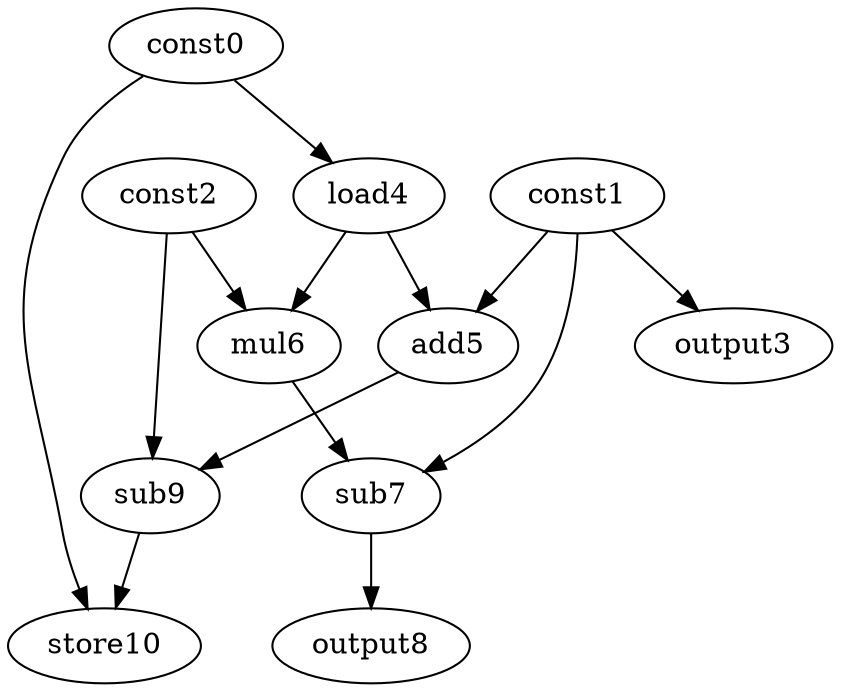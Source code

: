 digraph G { 
const0[opcode=const]; 
const1[opcode=const]; 
const2[opcode=const]; 
output3[opcode=output]; 
load4[opcode=load]; 
add5[opcode=add]; 
mul6[opcode=mul]; 
sub7[opcode=sub]; 
output8[opcode=output]; 
sub9[opcode=sub]; 
store10[opcode=store]; 
const1->output3[operand=0];
const0->load4[operand=0];
const1->add5[operand=0];
load4->add5[operand=1];
const2->mul6[operand=0];
load4->mul6[operand=1];
const1->sub7[operand=0];
mul6->sub7[operand=1];
const2->sub9[operand=0];
add5->sub9[operand=1];
sub7->output8[operand=0];
const0->store10[operand=0];
sub9->store10[operand=1];
}

